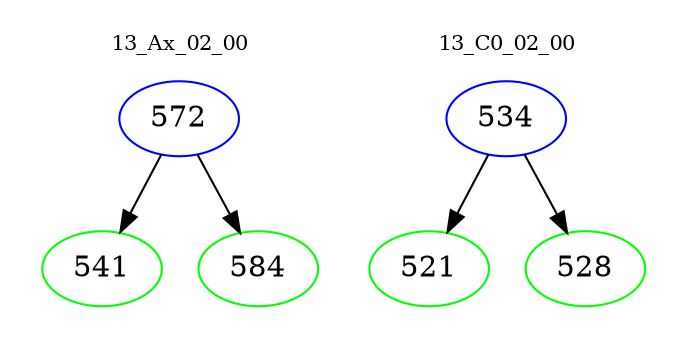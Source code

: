digraph{
subgraph cluster_0 {
color = white
label = "13_Ax_02_00";
fontsize=10;
T0_572 [label="572", color="blue"]
T0_572 -> T0_541 [color="black"]
T0_541 [label="541", color="green"]
T0_572 -> T0_584 [color="black"]
T0_584 [label="584", color="green"]
}
subgraph cluster_1 {
color = white
label = "13_C0_02_00";
fontsize=10;
T1_534 [label="534", color="blue"]
T1_534 -> T1_521 [color="black"]
T1_521 [label="521", color="green"]
T1_534 -> T1_528 [color="black"]
T1_528 [label="528", color="green"]
}
}
